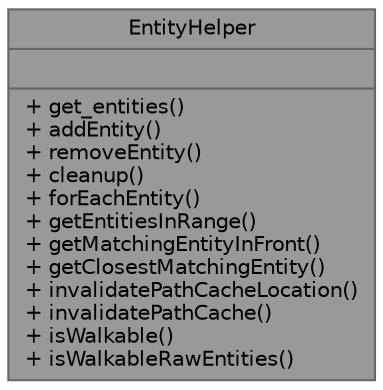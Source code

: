 digraph "EntityHelper"
{
 // LATEX_PDF_SIZE
  bgcolor="transparent";
  edge [fontname=Helvetica,fontsize=10,labelfontname=Helvetica,labelfontsize=10];
  node [fontname=Helvetica,fontsize=10,shape=box,height=0.2,width=0.4];
  Node1 [shape=record,label="{EntityHelper\n||+ get_entities()\l+ addEntity()\l+ removeEntity()\l+ cleanup()\l+ forEachEntity()\l+ getEntitiesInRange()\l+ getMatchingEntityInFront()\l+ getClosestMatchingEntity()\l+ invalidatePathCacheLocation()\l+ invalidatePathCache()\l+ isWalkable()\l+ isWalkableRawEntities()\l}",height=0.2,width=0.4,color="gray40", fillcolor="grey60", style="filled", fontcolor="black",tooltip=" "];
}
